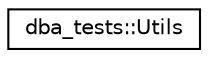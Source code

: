 digraph "Graphical Class Hierarchy"
{
  edge [fontname="Helvetica",fontsize="10",labelfontname="Helvetica",labelfontsize="10"];
  node [fontname="Helvetica",fontsize="10",shape=record];
  rankdir="LR";
  Node1 [label="dba_tests::Utils",height=0.2,width=0.4,color="black", fillcolor="white", style="filled",URL="$classdba__tests_1_1_utils.html"];
}
